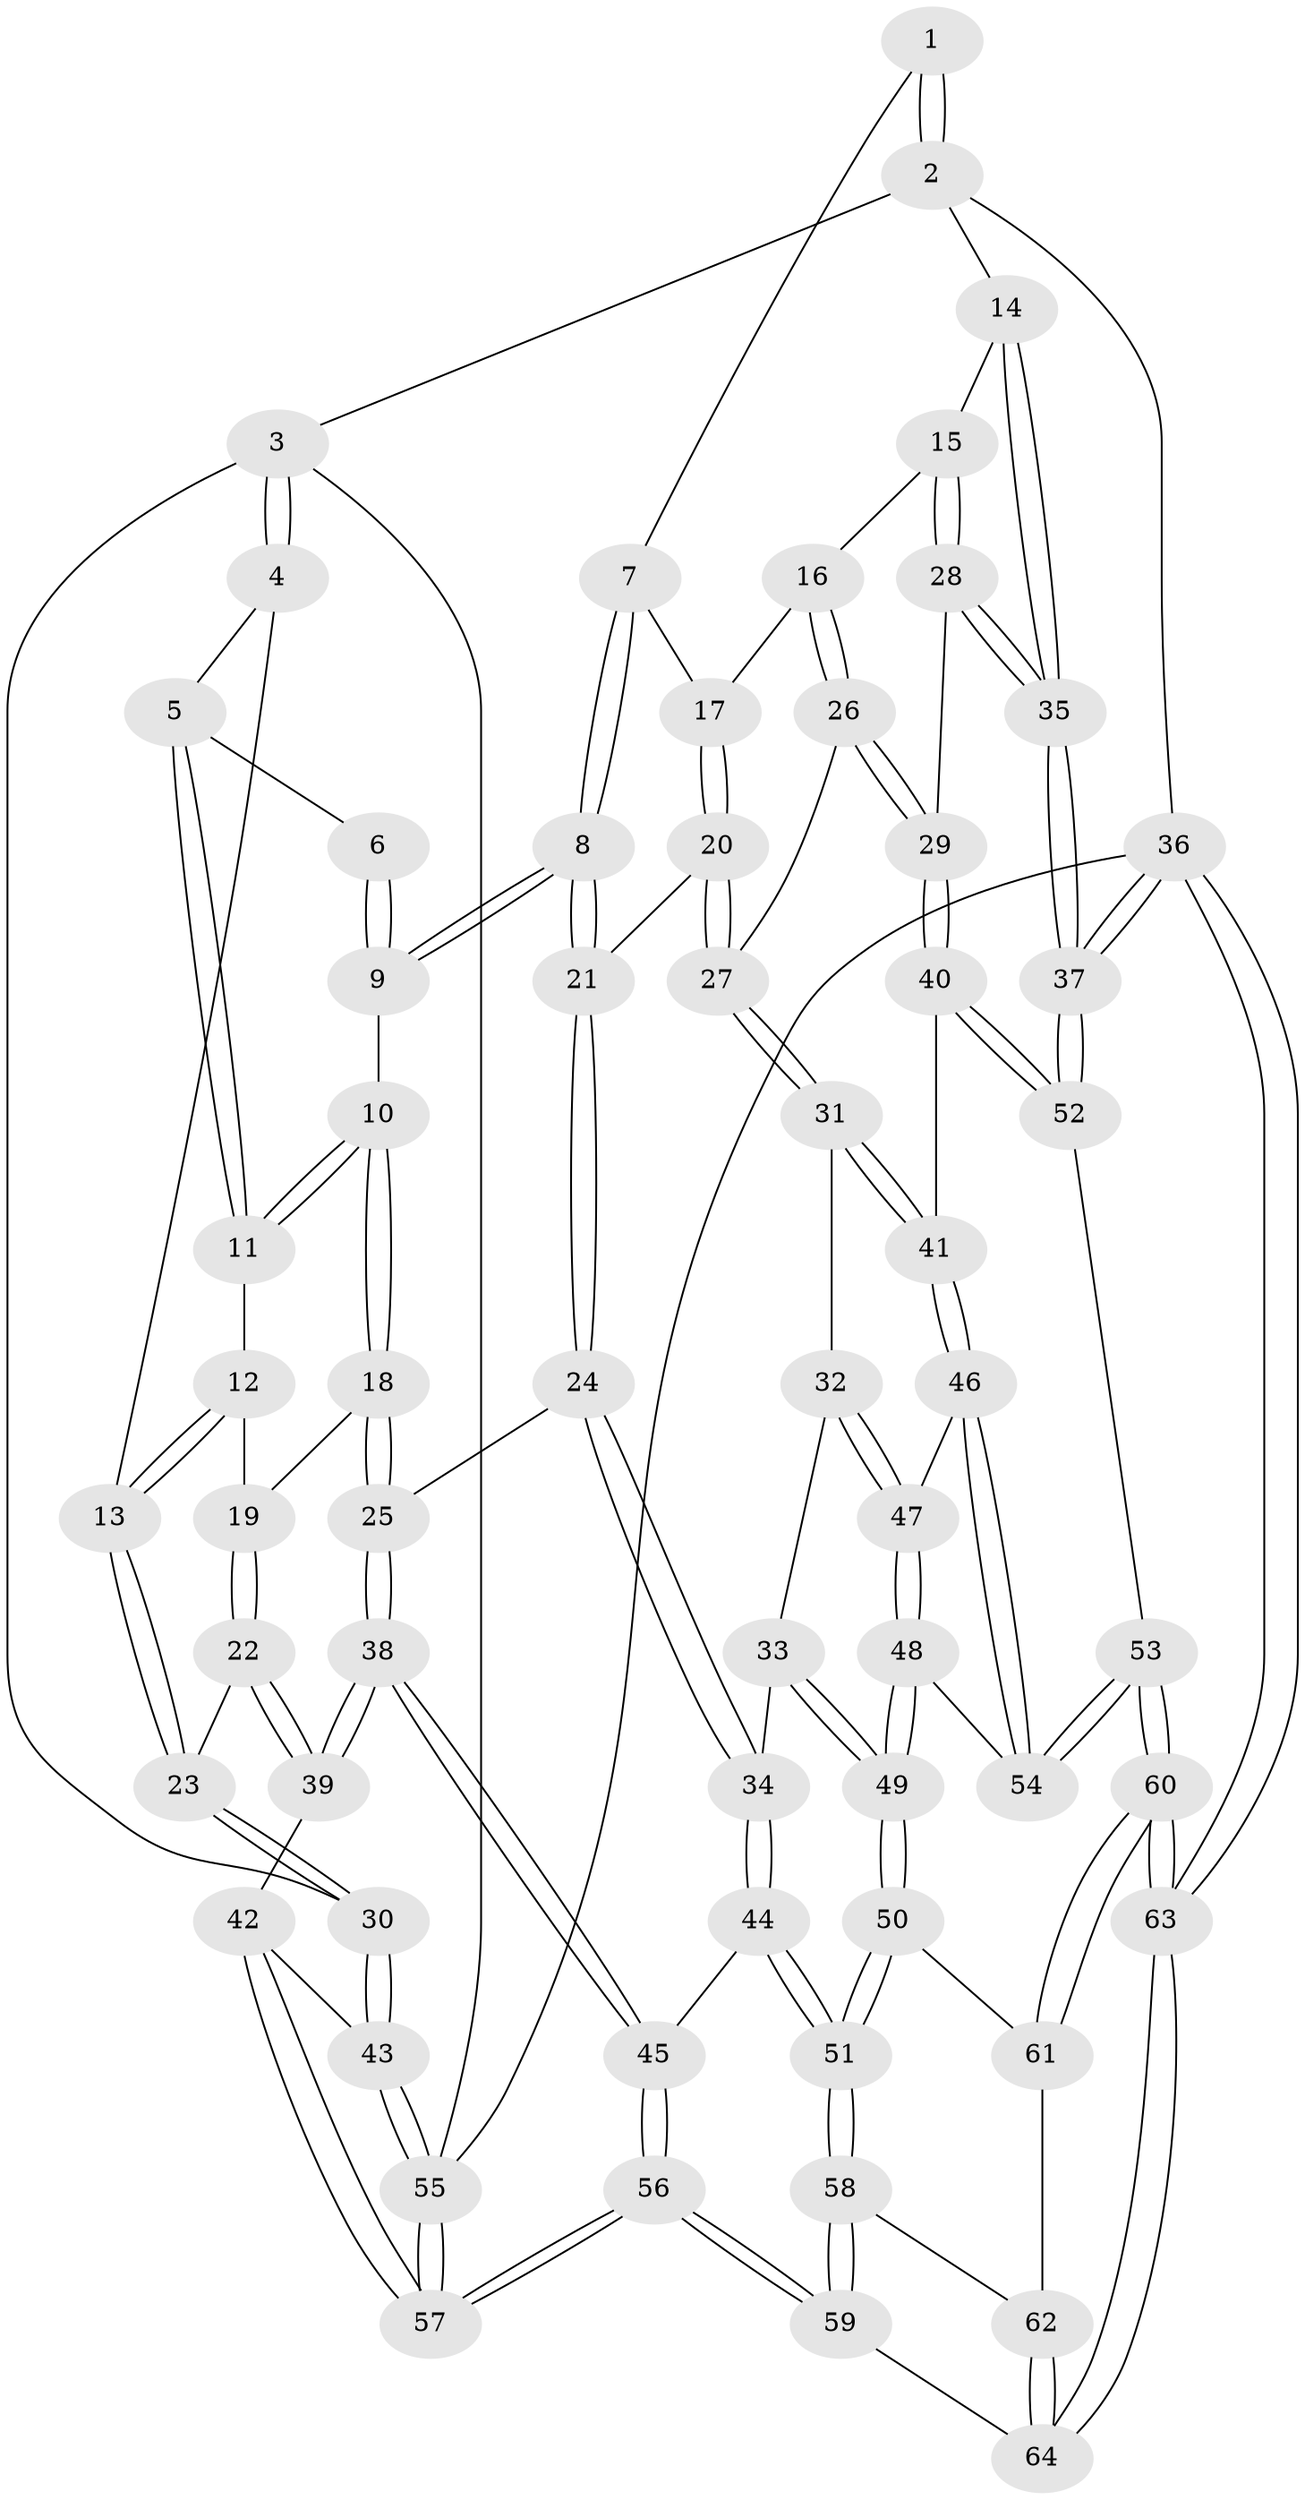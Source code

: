// Generated by graph-tools (version 1.1) at 2025/03/03/09/25 03:03:23]
// undirected, 64 vertices, 157 edges
graph export_dot {
graph [start="1"]
  node [color=gray90,style=filled];
  1 [pos="+0.7108061418412298+0"];
  2 [pos="+1+0"];
  3 [pos="+0+0"];
  4 [pos="+0.07245190394680438+0"];
  5 [pos="+0.22603763768025523+0"];
  6 [pos="+0.6023864699127978+0"];
  7 [pos="+0.6974930010962872+0.22298515322487716"];
  8 [pos="+0.5700471914055906+0.2677205099449906"];
  9 [pos="+0.5584883350475677+0.263647291765918"];
  10 [pos="+0.5134434441297131+0.2584171488035962"];
  11 [pos="+0.4408381329862562+0.20442143360900647"];
  12 [pos="+0.3028862854123199+0.3277337592124875"];
  13 [pos="+0.1933696482760421+0.30153217223384293"];
  14 [pos="+1+0"];
  15 [pos="+0.8616951939994796+0.26250622291511444"];
  16 [pos="+0.8501049360783519+0.2701443522044329"];
  17 [pos="+0.8034860976555085+0.26628637589968357"];
  18 [pos="+0.4034067924002357+0.43220840464864396"];
  19 [pos="+0.3187445420494936+0.3515379617000464"];
  20 [pos="+0.6995131585891372+0.4365741015722025"];
  21 [pos="+0.6100010361380973+0.4162822906723983"];
  22 [pos="+0.2342364510656756+0.4949286554644236"];
  23 [pos="+0.1583187174677885+0.3835897984986171"];
  24 [pos="+0.5518644825344287+0.5133980410260937"];
  25 [pos="+0.40345545015062123+0.43924420517699486"];
  26 [pos="+0.8540228884549903+0.30166953474362646"];
  27 [pos="+0.7269342898537138+0.46569558711764963"];
  28 [pos="+1+0.48706392540558086"];
  29 [pos="+0.8876713290958747+0.5189698238661397"];
  30 [pos="+0+0.47103313689103465"];
  31 [pos="+0.7516807475232958+0.49498625085051573"];
  32 [pos="+0.6230546830798344+0.5613527991561282"];
  33 [pos="+0.5909234379405164+0.5551478748412533"];
  34 [pos="+0.5548687016469803+0.532246578686422"];
  35 [pos="+1+0.4875957531649743"];
  36 [pos="+1+1"];
  37 [pos="+1+0.7845616011483945"];
  38 [pos="+0.284359533644012+0.5738503217718494"];
  39 [pos="+0.2684747619023503+0.5631998534665386"];
  40 [pos="+0.8601350271924889+0.5458808487527234"];
  41 [pos="+0.8511916846949356+0.5489984173786524"];
  42 [pos="+0.1368119120866392+0.5731430327970201"];
  43 [pos="+0+0.5184699077957978"];
  44 [pos="+0.4579805930209553+0.6569691018094665"];
  45 [pos="+0.3110812927406974+0.6475610939762128"];
  46 [pos="+0.816942024699692+0.5932387482676138"];
  47 [pos="+0.6768010518253763+0.6039524082366075"];
  48 [pos="+0.640011284589464+0.7618082159543957"];
  49 [pos="+0.6338807944814534+0.7651757897979518"];
  50 [pos="+0.6191730293756045+0.7786996266884203"];
  51 [pos="+0.5801943424775252+0.79640215217573"];
  52 [pos="+0.985597716657052+0.7486345367972265"];
  53 [pos="+0.8638717540717815+0.8179301228898315"];
  54 [pos="+0.7711661379140765+0.7258640732568136"];
  55 [pos="+0+1"];
  56 [pos="+0.08191986560275155+1"];
  57 [pos="+0+1"];
  58 [pos="+0.490797722025826+0.9794275296474358"];
  59 [pos="+0.4140430322344538+1"];
  60 [pos="+0.8554867459923424+0.8801591151267875"];
  61 [pos="+0.7355128033734598+0.8787251517481433"];
  62 [pos="+0.7172895786977018+0.9236500642146995"];
  63 [pos="+0.9609541201274384+1"];
  64 [pos="+0.9408310040234745+1"];
  1 -- 2;
  1 -- 2;
  1 -- 7;
  2 -- 3;
  2 -- 14;
  2 -- 36;
  3 -- 4;
  3 -- 4;
  3 -- 30;
  3 -- 55;
  4 -- 5;
  4 -- 13;
  5 -- 6;
  5 -- 11;
  5 -- 11;
  6 -- 9;
  6 -- 9;
  7 -- 8;
  7 -- 8;
  7 -- 17;
  8 -- 9;
  8 -- 9;
  8 -- 21;
  8 -- 21;
  9 -- 10;
  10 -- 11;
  10 -- 11;
  10 -- 18;
  10 -- 18;
  11 -- 12;
  12 -- 13;
  12 -- 13;
  12 -- 19;
  13 -- 23;
  13 -- 23;
  14 -- 15;
  14 -- 35;
  14 -- 35;
  15 -- 16;
  15 -- 28;
  15 -- 28;
  16 -- 17;
  16 -- 26;
  16 -- 26;
  17 -- 20;
  17 -- 20;
  18 -- 19;
  18 -- 25;
  18 -- 25;
  19 -- 22;
  19 -- 22;
  20 -- 21;
  20 -- 27;
  20 -- 27;
  21 -- 24;
  21 -- 24;
  22 -- 23;
  22 -- 39;
  22 -- 39;
  23 -- 30;
  23 -- 30;
  24 -- 25;
  24 -- 34;
  24 -- 34;
  25 -- 38;
  25 -- 38;
  26 -- 27;
  26 -- 29;
  26 -- 29;
  27 -- 31;
  27 -- 31;
  28 -- 29;
  28 -- 35;
  28 -- 35;
  29 -- 40;
  29 -- 40;
  30 -- 43;
  30 -- 43;
  31 -- 32;
  31 -- 41;
  31 -- 41;
  32 -- 33;
  32 -- 47;
  32 -- 47;
  33 -- 34;
  33 -- 49;
  33 -- 49;
  34 -- 44;
  34 -- 44;
  35 -- 37;
  35 -- 37;
  36 -- 37;
  36 -- 37;
  36 -- 63;
  36 -- 63;
  36 -- 55;
  37 -- 52;
  37 -- 52;
  38 -- 39;
  38 -- 39;
  38 -- 45;
  38 -- 45;
  39 -- 42;
  40 -- 41;
  40 -- 52;
  40 -- 52;
  41 -- 46;
  41 -- 46;
  42 -- 43;
  42 -- 57;
  42 -- 57;
  43 -- 55;
  43 -- 55;
  44 -- 45;
  44 -- 51;
  44 -- 51;
  45 -- 56;
  45 -- 56;
  46 -- 47;
  46 -- 54;
  46 -- 54;
  47 -- 48;
  47 -- 48;
  48 -- 49;
  48 -- 49;
  48 -- 54;
  49 -- 50;
  49 -- 50;
  50 -- 51;
  50 -- 51;
  50 -- 61;
  51 -- 58;
  51 -- 58;
  52 -- 53;
  53 -- 54;
  53 -- 54;
  53 -- 60;
  53 -- 60;
  55 -- 57;
  55 -- 57;
  56 -- 57;
  56 -- 57;
  56 -- 59;
  56 -- 59;
  58 -- 59;
  58 -- 59;
  58 -- 62;
  59 -- 64;
  60 -- 61;
  60 -- 61;
  60 -- 63;
  60 -- 63;
  61 -- 62;
  62 -- 64;
  62 -- 64;
  63 -- 64;
  63 -- 64;
}
